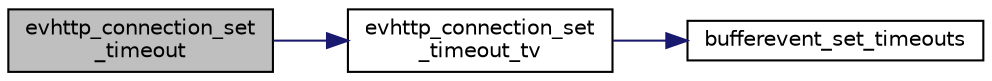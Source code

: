 digraph "evhttp_connection_set_timeout"
{
 // LATEX_PDF_SIZE
  edge [fontname="Helvetica",fontsize="10",labelfontname="Helvetica",labelfontsize="10"];
  node [fontname="Helvetica",fontsize="10",shape=record];
  rankdir="LR";
  Node47 [label="evhttp_connection_set\l_timeout",height=0.2,width=0.4,color="black", fillcolor="grey75", style="filled", fontcolor="black",tooltip=" "];
  Node47 -> Node48 [color="midnightblue",fontsize="10",style="solid",fontname="Helvetica"];
  Node48 [label="evhttp_connection_set\l_timeout_tv",height=0.2,width=0.4,color="black", fillcolor="white", style="filled",URL="$http_8h.html#ab8d3d92102ff797ea2375db5235ebe49",tooltip=" "];
  Node48 -> Node49 [color="midnightblue",fontsize="10",style="solid",fontname="Helvetica"];
  Node49 [label="bufferevent_set_timeouts",height=0.2,width=0.4,color="black", fillcolor="white", style="filled",URL="$bufferevent_8h.html#aec0864607ef2bf9816cda06c1c4ab83f",tooltip=" "];
}
